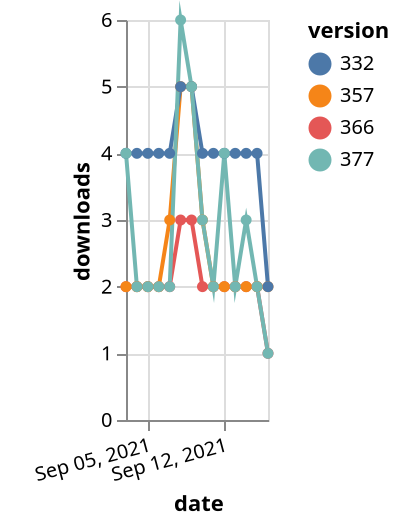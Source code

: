 {"$schema": "https://vega.github.io/schema/vega-lite/v5.json", "description": "A simple bar chart with embedded data.", "data": {"values": [{"date": "2021-09-03", "total": 2334, "delta": 2, "version": "366"}, {"date": "2021-09-04", "total": 2336, "delta": 2, "version": "366"}, {"date": "2021-09-05", "total": 2338, "delta": 2, "version": "366"}, {"date": "2021-09-06", "total": 2340, "delta": 2, "version": "366"}, {"date": "2021-09-07", "total": 2342, "delta": 2, "version": "366"}, {"date": "2021-09-08", "total": 2345, "delta": 3, "version": "366"}, {"date": "2021-09-09", "total": 2348, "delta": 3, "version": "366"}, {"date": "2021-09-10", "total": 2350, "delta": 2, "version": "366"}, {"date": "2021-09-11", "total": 2352, "delta": 2, "version": "366"}, {"date": "2021-09-12", "total": 2354, "delta": 2, "version": "366"}, {"date": "2021-09-13", "total": 2356, "delta": 2, "version": "366"}, {"date": "2021-09-14", "total": 2358, "delta": 2, "version": "366"}, {"date": "2021-09-15", "total": 2360, "delta": 2, "version": "366"}, {"date": "2021-09-16", "total": 2361, "delta": 1, "version": "366"}, {"date": "2021-09-03", "total": 2926, "delta": 2, "version": "357"}, {"date": "2021-09-04", "total": 2928, "delta": 2, "version": "357"}, {"date": "2021-09-05", "total": 2930, "delta": 2, "version": "357"}, {"date": "2021-09-06", "total": 2932, "delta": 2, "version": "357"}, {"date": "2021-09-07", "total": 2935, "delta": 3, "version": "357"}, {"date": "2021-09-08", "total": 2940, "delta": 5, "version": "357"}, {"date": "2021-09-09", "total": 2945, "delta": 5, "version": "357"}, {"date": "2021-09-10", "total": 2948, "delta": 3, "version": "357"}, {"date": "2021-09-11", "total": 2950, "delta": 2, "version": "357"}, {"date": "2021-09-12", "total": 2952, "delta": 2, "version": "357"}, {"date": "2021-09-13", "total": 2954, "delta": 2, "version": "357"}, {"date": "2021-09-14", "total": 2956, "delta": 2, "version": "357"}, {"date": "2021-09-15", "total": 2958, "delta": 2, "version": "357"}, {"date": "2021-09-16", "total": 2960, "delta": 2, "version": "357"}, {"date": "2021-09-03", "total": 5008, "delta": 4, "version": "332"}, {"date": "2021-09-04", "total": 5012, "delta": 4, "version": "332"}, {"date": "2021-09-05", "total": 5016, "delta": 4, "version": "332"}, {"date": "2021-09-06", "total": 5020, "delta": 4, "version": "332"}, {"date": "2021-09-07", "total": 5024, "delta": 4, "version": "332"}, {"date": "2021-09-08", "total": 5029, "delta": 5, "version": "332"}, {"date": "2021-09-09", "total": 5034, "delta": 5, "version": "332"}, {"date": "2021-09-10", "total": 5038, "delta": 4, "version": "332"}, {"date": "2021-09-11", "total": 5042, "delta": 4, "version": "332"}, {"date": "2021-09-12", "total": 5046, "delta": 4, "version": "332"}, {"date": "2021-09-13", "total": 5050, "delta": 4, "version": "332"}, {"date": "2021-09-14", "total": 5054, "delta": 4, "version": "332"}, {"date": "2021-09-15", "total": 5058, "delta": 4, "version": "332"}, {"date": "2021-09-16", "total": 5060, "delta": 2, "version": "332"}, {"date": "2021-09-03", "total": 2140, "delta": 4, "version": "377"}, {"date": "2021-09-04", "total": 2142, "delta": 2, "version": "377"}, {"date": "2021-09-05", "total": 2144, "delta": 2, "version": "377"}, {"date": "2021-09-06", "total": 2146, "delta": 2, "version": "377"}, {"date": "2021-09-07", "total": 2148, "delta": 2, "version": "377"}, {"date": "2021-09-08", "total": 2154, "delta": 6, "version": "377"}, {"date": "2021-09-09", "total": 2159, "delta": 5, "version": "377"}, {"date": "2021-09-10", "total": 2162, "delta": 3, "version": "377"}, {"date": "2021-09-11", "total": 2164, "delta": 2, "version": "377"}, {"date": "2021-09-12", "total": 2168, "delta": 4, "version": "377"}, {"date": "2021-09-13", "total": 2170, "delta": 2, "version": "377"}, {"date": "2021-09-14", "total": 2173, "delta": 3, "version": "377"}, {"date": "2021-09-15", "total": 2175, "delta": 2, "version": "377"}, {"date": "2021-09-16", "total": 2176, "delta": 1, "version": "377"}]}, "width": "container", "mark": {"type": "line", "point": {"filled": true}}, "encoding": {"x": {"field": "date", "type": "temporal", "timeUnit": "yearmonthdate", "title": "date", "axis": {"labelAngle": -15}}, "y": {"field": "delta", "type": "quantitative", "title": "downloads"}, "color": {"field": "version", "type": "nominal"}, "tooltip": {"field": "delta"}}}